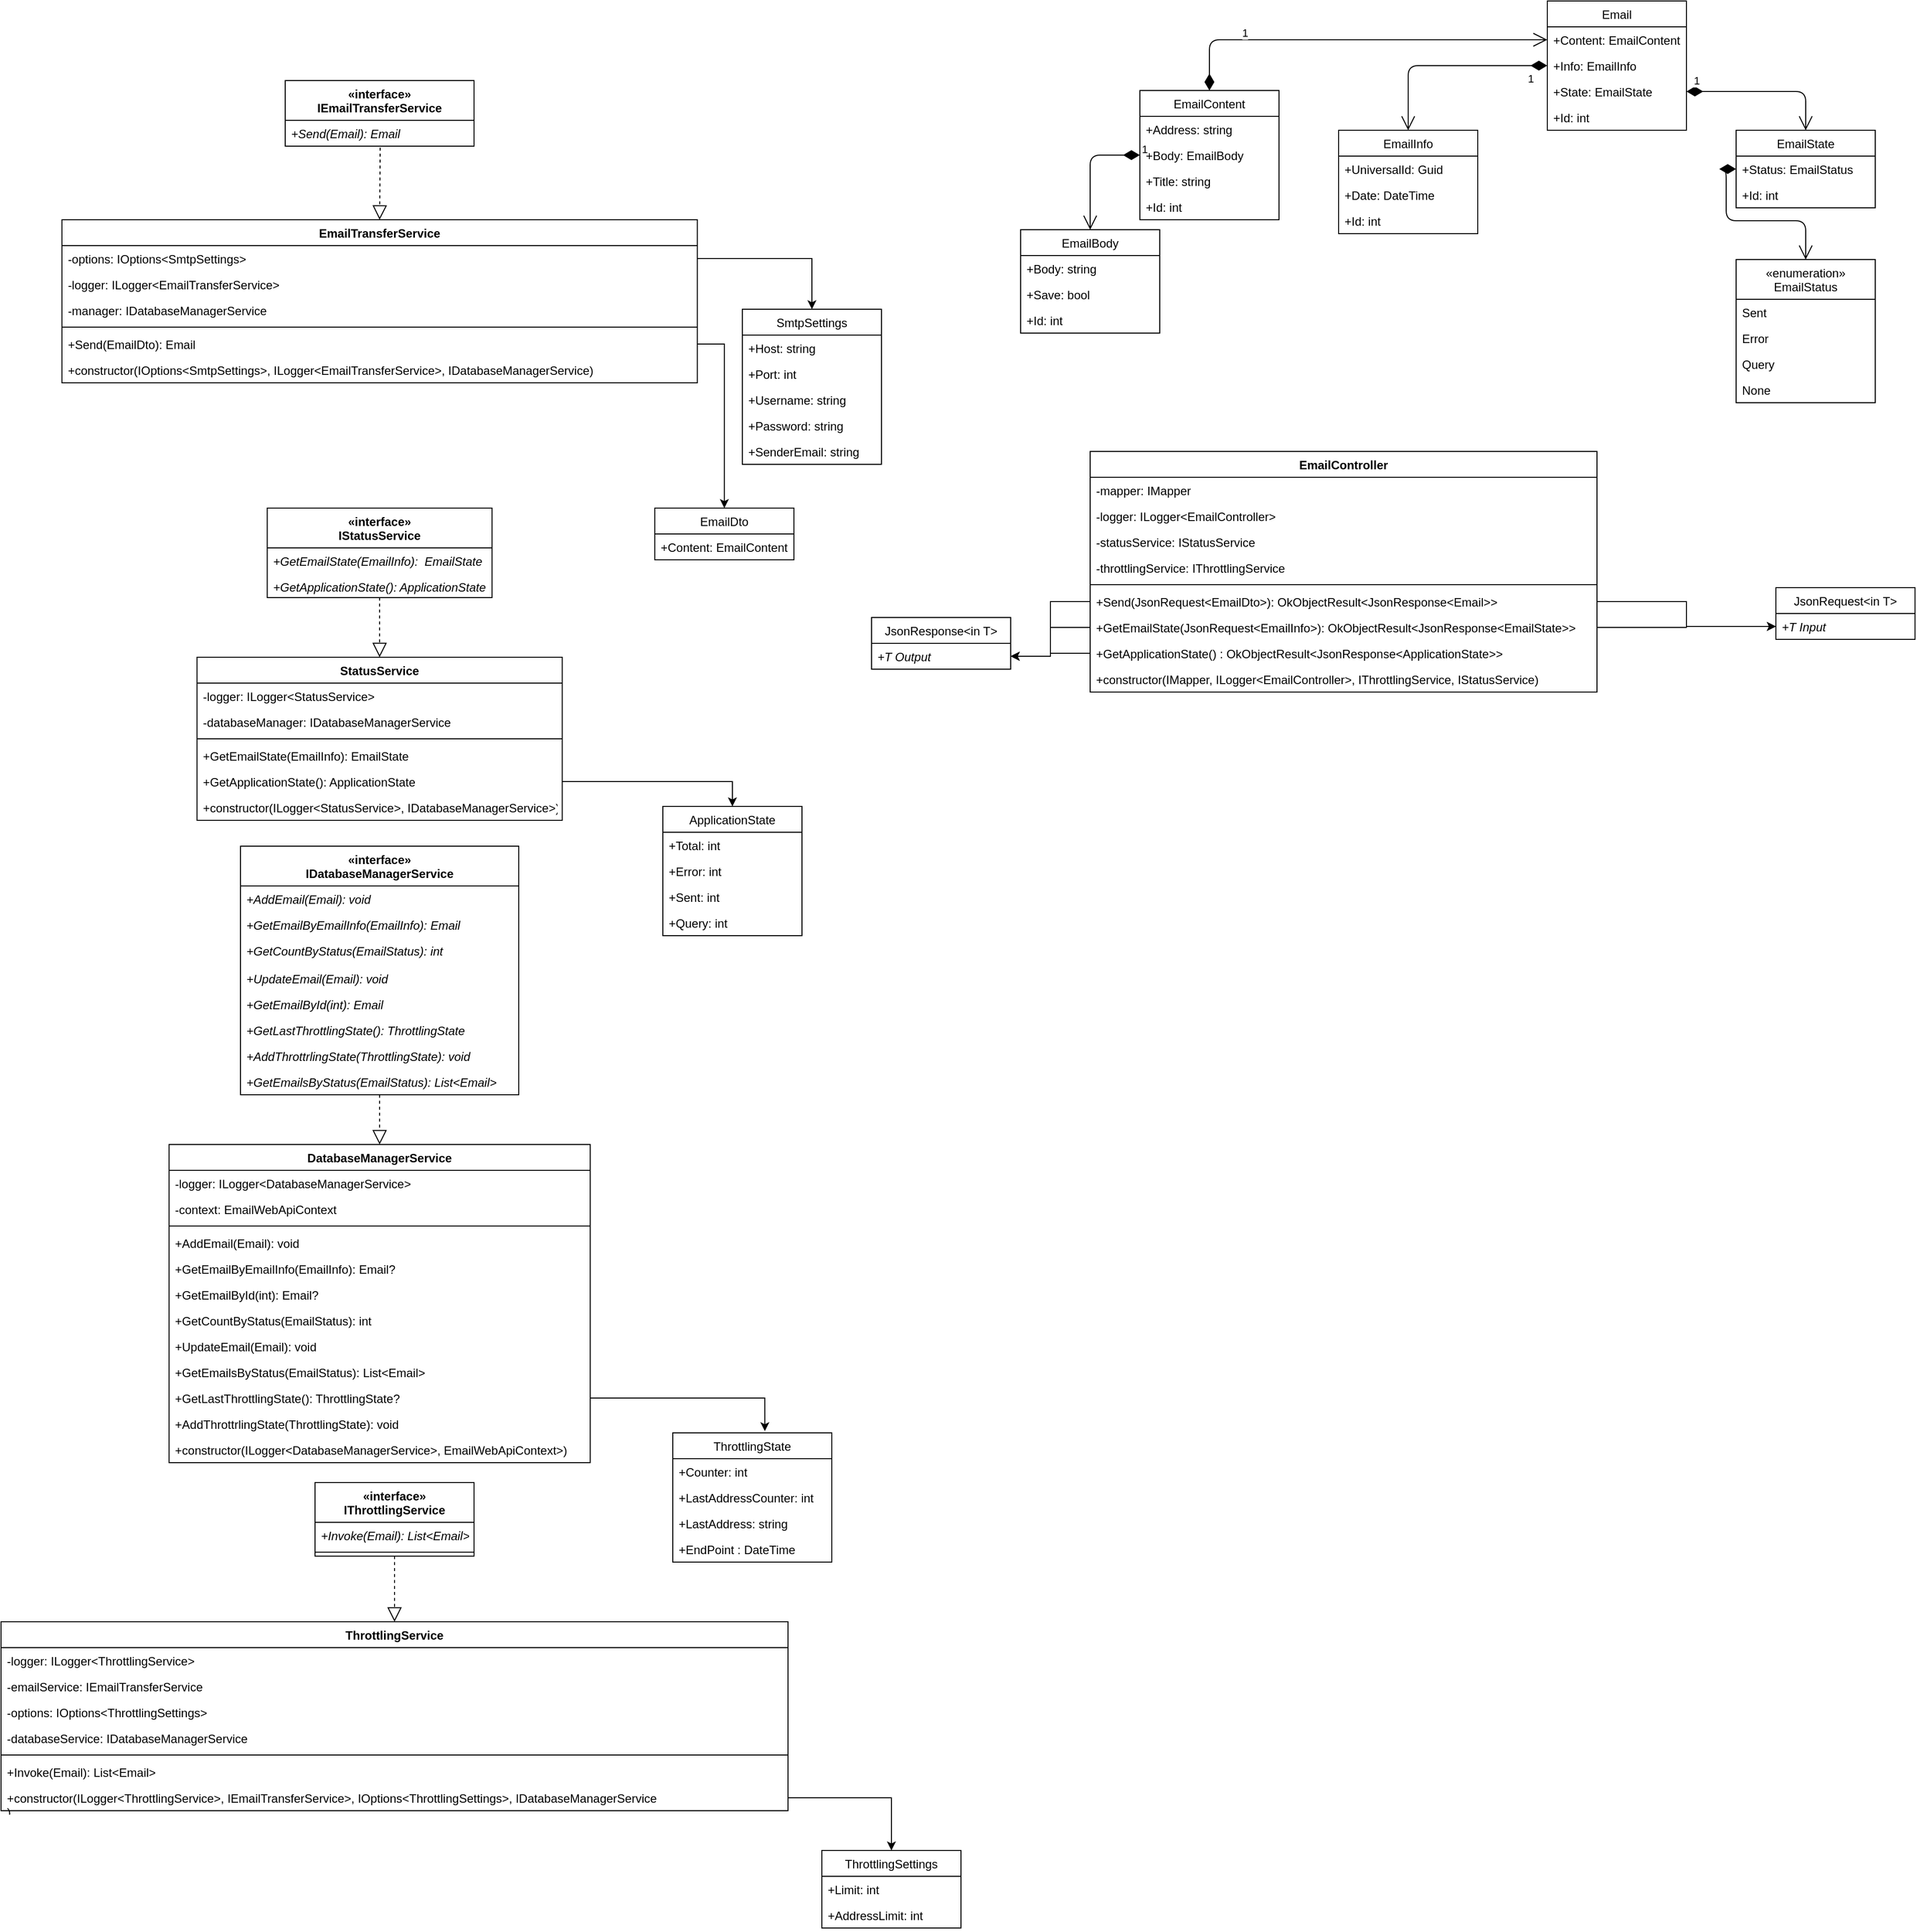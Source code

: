 <mxfile version="13.9.9" type="device"><diagram id="VwDvHCZcaxINYHKG-DEH" name="Page-1"><mxGraphModel dx="2506" dy="494" grid="1" gridSize="10" guides="1" tooltips="1" connect="1" arrows="1" fold="1" page="1" pageScale="1" pageWidth="827" pageHeight="1169" math="0" shadow="0"><root><mxCell id="0"/><mxCell id="1" parent="0"/><mxCell id="MpaRzNVXBDGbOp7rvO7j-22" value="" style="endArrow=open;html=1;endSize=12;startArrow=diamondThin;startSize=14;startFill=1;edgeStyle=orthogonalEdgeStyle;align=left;verticalAlign=bottom;entryX=0.5;entryY=0;entryDx=0;entryDy=0;exitX=0;exitY=0.5;exitDx=0;exitDy=0;" parent="1" source="MpaRzNVXBDGbOp7rvO7j-12" target="MpaRzNVXBDGbOp7rvO7j-13" edge="1"><mxGeometry x="-1" y="3" relative="1" as="geometry"><mxPoint x="370" y="220" as="sourcePoint"/><mxPoint x="500" y="170" as="targetPoint"/></mxGeometry></mxCell><mxCell id="MpaRzNVXBDGbOp7rvO7j-67" value="1" style="edgeLabel;html=1;align=center;verticalAlign=middle;resizable=0;points=[];" parent="MpaRzNVXBDGbOp7rvO7j-22" vertex="1" connectable="0"><mxGeometry x="-0.902" y="-2" relative="1" as="geometry"><mxPoint x="-7" y="15" as="offset"/></mxGeometry></mxCell><mxCell id="MpaRzNVXBDGbOp7rvO7j-45" value="" style="endArrow=open;html=1;endSize=12;startArrow=diamondThin;startSize=14;startFill=1;edgeStyle=orthogonalEdgeStyle;align=left;verticalAlign=bottom;entryX=0.5;entryY=0;entryDx=0;entryDy=0;exitX=0;exitY=0.5;exitDx=0;exitDy=0;" parent="1" source="MpaRzNVXBDGbOp7rvO7j-19" target="MpaRzNVXBDGbOp7rvO7j-38" edge="1"><mxGeometry x="-1" y="3" relative="1" as="geometry"><mxPoint x="790" y="400" as="sourcePoint"/><mxPoint x="950" y="400" as="targetPoint"/></mxGeometry></mxCell><mxCell id="MpaRzNVXBDGbOp7rvO7j-57" value="" style="endArrow=open;html=1;endSize=12;startArrow=diamondThin;startSize=14;startFill=1;edgeStyle=orthogonalEdgeStyle;align=left;verticalAlign=bottom;exitX=1;exitY=0.5;exitDx=0;exitDy=0;entryX=0.5;entryY=0;entryDx=0;entryDy=0;" parent="1" source="MpaRzNVXBDGbOp7rvO7j-17" target="MpaRzNVXBDGbOp7rvO7j-18" edge="1"><mxGeometry x="0.509" y="-122" relative="1" as="geometry"><mxPoint x="780" y="90" as="sourcePoint"/><mxPoint x="940" y="90" as="targetPoint"/><Array as="points"><mxPoint x="820" y="111"/></Array><mxPoint x="2" y="-21" as="offset"/></mxGeometry></mxCell><mxCell id="MpaRzNVXBDGbOp7rvO7j-60" value="1" style="edgeLabel;html=1;align=center;verticalAlign=middle;resizable=0;points=[];" parent="MpaRzNVXBDGbOp7rvO7j-57" vertex="1" connectable="0"><mxGeometry x="-0.874" y="1" relative="1" as="geometry"><mxPoint y="-10" as="offset"/></mxGeometry></mxCell><mxCell id="MpaRzNVXBDGbOp7rvO7j-58" value="1" style="endArrow=open;html=1;endSize=12;startArrow=diamondThin;startSize=14;startFill=1;edgeStyle=orthogonalEdgeStyle;align=left;verticalAlign=bottom;entryX=0;entryY=0.5;entryDx=0;entryDy=0;exitX=0.5;exitY=0;exitDx=0;exitDy=0;" parent="1" source="MpaRzNVXBDGbOp7rvO7j-46" target="MpaRzNVXBDGbOp7rvO7j-54" edge="1"><mxGeometry x="-0.748" y="-31" relative="1" as="geometry"><mxPoint x="290" y="60" as="sourcePoint"/><mxPoint x="550" y="60" as="targetPoint"/><mxPoint as="offset"/></mxGeometry></mxCell><mxCell id="MpaRzNVXBDGbOp7rvO7j-140" value="«interface»&#10;IEmailTransferService" style="swimlane;fontStyle=1;align=center;verticalAlign=top;childLayout=stackLayout;horizontal=1;startSize=40;horizontalStack=0;resizeParent=1;resizeParentMax=0;resizeLast=0;collapsible=1;marginBottom=0;" parent="1" vertex="1"><mxGeometry x="-710" y="100" width="190" height="66" as="geometry"/></mxCell><mxCell id="MpaRzNVXBDGbOp7rvO7j-143" value="+Send(Email): Email" style="text;strokeColor=none;fillColor=none;align=left;verticalAlign=top;spacingLeft=4;spacingRight=4;overflow=hidden;rotatable=0;points=[[0,0.5],[1,0.5]];portConstraint=eastwest;fontStyle=2" parent="MpaRzNVXBDGbOp7rvO7j-140" vertex="1"><mxGeometry y="40" width="190" height="26" as="geometry"/></mxCell><mxCell id="MpaRzNVXBDGbOp7rvO7j-151" value="" style="endArrow=block;dashed=1;endFill=0;endSize=12;html=1;entryX=0.5;entryY=0;entryDx=0;entryDy=0;exitX=0.503;exitY=1.058;exitDx=0;exitDy=0;exitPerimeter=0;" parent="1" source="MpaRzNVXBDGbOp7rvO7j-143" target="MpaRzNVXBDGbOp7rvO7j-147" edge="1"><mxGeometry width="160" relative="1" as="geometry"><mxPoint x="-660" y="210" as="sourcePoint"/><mxPoint x="-500" y="210" as="targetPoint"/></mxGeometry></mxCell><mxCell id="MpaRzNVXBDGbOp7rvO7j-152" style="edgeStyle=orthogonalEdgeStyle;rounded=0;orthogonalLoop=1;jettySize=auto;html=1;entryX=0.5;entryY=0;entryDx=0;entryDy=0;" parent="1" source="MpaRzNVXBDGbOp7rvO7j-148" target="MpaRzNVXBDGbOp7rvO7j-90" edge="1"><mxGeometry relative="1" as="geometry"/></mxCell><mxCell id="MpaRzNVXBDGbOp7rvO7j-155" value="«interface»&#10;IStatusService" style="swimlane;fontStyle=1;align=center;verticalAlign=top;childLayout=stackLayout;horizontal=1;startSize=40;horizontalStack=0;resizeParent=1;resizeParentMax=0;resizeLast=0;collapsible=1;marginBottom=0;" parent="1" vertex="1"><mxGeometry x="-728.12" y="530" width="226.25" height="90" as="geometry"/></mxCell><mxCell id="MpaRzNVXBDGbOp7rvO7j-156" value="+GetEmailState(EmailInfo):  EmailState" style="text;strokeColor=none;fillColor=none;align=left;verticalAlign=top;spacingLeft=4;spacingRight=4;overflow=hidden;rotatable=0;points=[[0,0.5],[1,0.5]];portConstraint=eastwest;fontStyle=2" parent="MpaRzNVXBDGbOp7rvO7j-155" vertex="1"><mxGeometry y="40" width="226.25" height="26" as="geometry"/></mxCell><mxCell id="MpaRzNVXBDGbOp7rvO7j-157" value="+GetApplicationState(): ApplicationState" style="text;strokeColor=none;fillColor=none;align=left;verticalAlign=top;spacingLeft=4;spacingRight=4;overflow=hidden;rotatable=0;points=[[0,0.5],[1,0.5]];portConstraint=eastwest;fontStyle=2" parent="MpaRzNVXBDGbOp7rvO7j-155" vertex="1"><mxGeometry y="66" width="226.25" height="24" as="geometry"/></mxCell><mxCell id="MpaRzNVXBDGbOp7rvO7j-147" value="EmailTransferService" style="swimlane;fontStyle=1;align=center;verticalAlign=top;childLayout=stackLayout;horizontal=1;startSize=26;horizontalStack=0;resizeParent=1;resizeParentMax=0;resizeLast=0;collapsible=1;marginBottom=0;" parent="1" vertex="1"><mxGeometry x="-934.68" y="240" width="639.38" height="164" as="geometry"/></mxCell><mxCell id="MpaRzNVXBDGbOp7rvO7j-148" value="-options: IOptions&lt;SmtpSettings&gt;" style="text;strokeColor=none;fillColor=none;align=left;verticalAlign=top;spacingLeft=4;spacingRight=4;overflow=hidden;rotatable=0;points=[[0,0.5],[1,0.5]];portConstraint=eastwest;" parent="MpaRzNVXBDGbOp7rvO7j-147" vertex="1"><mxGeometry y="26" width="639.38" height="26" as="geometry"/></mxCell><mxCell id="MpaRzNVXBDGbOp7rvO7j-153" value="-logger: ILogger&lt;EmailTransferService&gt;" style="text;strokeColor=none;fillColor=none;align=left;verticalAlign=top;spacingLeft=4;spacingRight=4;overflow=hidden;rotatable=0;points=[[0,0.5],[1,0.5]];portConstraint=eastwest;" parent="MpaRzNVXBDGbOp7rvO7j-147" vertex="1"><mxGeometry y="52" width="639.38" height="26" as="geometry"/></mxCell><mxCell id="StB2JXFNjb-WtoaiknSB-12" value="-manager: IDatabaseManagerService" style="text;strokeColor=none;fillColor=none;align=left;verticalAlign=top;spacingLeft=4;spacingRight=4;overflow=hidden;rotatable=0;points=[[0,0.5],[1,0.5]];portConstraint=eastwest;" parent="MpaRzNVXBDGbOp7rvO7j-147" vertex="1"><mxGeometry y="78" width="639.38" height="26" as="geometry"/></mxCell><mxCell id="MpaRzNVXBDGbOp7rvO7j-149" value="" style="line;strokeWidth=1;fillColor=none;align=left;verticalAlign=middle;spacingTop=-1;spacingLeft=3;spacingRight=3;rotatable=0;labelPosition=right;points=[];portConstraint=eastwest;" parent="MpaRzNVXBDGbOp7rvO7j-147" vertex="1"><mxGeometry y="104" width="639.38" height="8" as="geometry"/></mxCell><mxCell id="MpaRzNVXBDGbOp7rvO7j-150" value="+Send(EmailDto): Email" style="text;strokeColor=none;fillColor=none;align=left;verticalAlign=top;spacingLeft=4;spacingRight=4;overflow=hidden;rotatable=0;points=[[0,0.5],[1,0.5]];portConstraint=eastwest;" parent="MpaRzNVXBDGbOp7rvO7j-147" vertex="1"><mxGeometry y="112" width="639.38" height="26" as="geometry"/></mxCell><mxCell id="MpaRzNVXBDGbOp7rvO7j-193" value="+constructor(IOptions&lt;SmtpSettings&gt;, ILogger&lt;EmailTransferService&gt;, IDatabaseManagerService)" style="text;strokeColor=none;fillColor=none;align=left;verticalAlign=top;spacingLeft=4;spacingRight=4;overflow=hidden;rotatable=0;points=[[0,0.5],[1,0.5]];portConstraint=eastwest;" parent="MpaRzNVXBDGbOp7rvO7j-147" vertex="1"><mxGeometry y="138" width="639.38" height="26" as="geometry"/></mxCell><mxCell id="MpaRzNVXBDGbOp7rvO7j-187" value="" style="endArrow=block;dashed=1;endFill=0;endSize=12;html=1;exitX=0.5;exitY=1;exitDx=0;exitDy=0;entryX=0.5;entryY=0;entryDx=0;entryDy=0;" parent="1" source="MpaRzNVXBDGbOp7rvO7j-155" target="MpaRzNVXBDGbOp7rvO7j-182" edge="1"><mxGeometry width="160" relative="1" as="geometry"><mxPoint x="-610" y="650" as="sourcePoint"/><mxPoint x="-520" y="730" as="targetPoint"/></mxGeometry></mxCell><mxCell id="MpaRzNVXBDGbOp7rvO7j-90" value="SmtpSettings" style="swimlane;fontStyle=0;childLayout=stackLayout;horizontal=1;startSize=26;fillColor=none;horizontalStack=0;resizeParent=1;resizeParentMax=0;resizeLast=0;collapsible=1;marginBottom=0;" parent="1" vertex="1"><mxGeometry x="-250" y="330" width="140" height="156" as="geometry"/></mxCell><mxCell id="MpaRzNVXBDGbOp7rvO7j-91" value="+Host: string" style="text;strokeColor=none;fillColor=none;align=left;verticalAlign=top;spacingLeft=4;spacingRight=4;overflow=hidden;rotatable=0;points=[[0,0.5],[1,0.5]];portConstraint=eastwest;" parent="MpaRzNVXBDGbOp7rvO7j-90" vertex="1"><mxGeometry y="26" width="140" height="26" as="geometry"/></mxCell><mxCell id="MpaRzNVXBDGbOp7rvO7j-92" value="+Port: int" style="text;strokeColor=none;fillColor=none;align=left;verticalAlign=top;spacingLeft=4;spacingRight=4;overflow=hidden;rotatable=0;points=[[0,0.5],[1,0.5]];portConstraint=eastwest;" parent="MpaRzNVXBDGbOp7rvO7j-90" vertex="1"><mxGeometry y="52" width="140" height="26" as="geometry"/></mxCell><mxCell id="MpaRzNVXBDGbOp7rvO7j-93" value="+Username: string" style="text;strokeColor=none;fillColor=none;align=left;verticalAlign=top;spacingLeft=4;spacingRight=4;overflow=hidden;rotatable=0;points=[[0,0.5],[1,0.5]];portConstraint=eastwest;" parent="MpaRzNVXBDGbOp7rvO7j-90" vertex="1"><mxGeometry y="78" width="140" height="26" as="geometry"/></mxCell><mxCell id="MpaRzNVXBDGbOp7rvO7j-94" value="+Password: string" style="text;strokeColor=none;fillColor=none;align=left;verticalAlign=top;spacingLeft=4;spacingRight=4;overflow=hidden;rotatable=0;points=[[0,0.5],[1,0.5]];portConstraint=eastwest;" parent="MpaRzNVXBDGbOp7rvO7j-90" vertex="1"><mxGeometry y="104" width="140" height="26" as="geometry"/></mxCell><mxCell id="MpaRzNVXBDGbOp7rvO7j-100" value="+SenderEmail: string" style="text;strokeColor=none;fillColor=none;align=left;verticalAlign=top;spacingLeft=4;spacingRight=4;overflow=hidden;rotatable=0;points=[[0,0.5],[1,0.5]];portConstraint=eastwest;" parent="MpaRzNVXBDGbOp7rvO7j-90" vertex="1"><mxGeometry y="130" width="140" height="26" as="geometry"/></mxCell><mxCell id="MpaRzNVXBDGbOp7rvO7j-190" style="edgeStyle=orthogonalEdgeStyle;rounded=0;orthogonalLoop=1;jettySize=auto;html=1;entryX=0.5;entryY=0;entryDx=0;entryDy=0;" parent="1" source="MpaRzNVXBDGbOp7rvO7j-150" target="MpaRzNVXBDGbOp7rvO7j-75" edge="1"><mxGeometry relative="1" as="geometry"/></mxCell><mxCell id="MpaRzNVXBDGbOp7rvO7j-191" style="edgeStyle=orthogonalEdgeStyle;rounded=0;orthogonalLoop=1;jettySize=auto;html=1;" parent="1" source="MpaRzNVXBDGbOp7rvO7j-189" target="MpaRzNVXBDGbOp7rvO7j-171" edge="1"><mxGeometry relative="1" as="geometry"/></mxCell><mxCell id="MpaRzNVXBDGbOp7rvO7j-75" value="EmailDto" style="swimlane;fontStyle=0;childLayout=stackLayout;horizontal=1;startSize=26;fillColor=none;horizontalStack=0;resizeParent=1;resizeParentMax=0;resizeLast=0;collapsible=1;marginBottom=0;" parent="1" vertex="1"><mxGeometry x="-338.12" y="530" width="140" height="52" as="geometry"/></mxCell><mxCell id="MpaRzNVXBDGbOp7rvO7j-76" value="+Content: EmailContent" style="text;strokeColor=none;fillColor=none;align=left;verticalAlign=top;spacingLeft=4;spacingRight=4;overflow=hidden;rotatable=0;points=[[0,0.5],[1,0.5]];portConstraint=eastwest;" parent="MpaRzNVXBDGbOp7rvO7j-75" vertex="1"><mxGeometry y="26" width="140" height="26" as="geometry"/></mxCell><mxCell id="MpaRzNVXBDGbOp7rvO7j-182" value="StatusService" style="swimlane;fontStyle=1;align=center;verticalAlign=top;childLayout=stackLayout;horizontal=1;startSize=26;horizontalStack=0;resizeParent=1;resizeParentMax=0;resizeLast=0;collapsible=1;marginBottom=0;" parent="1" vertex="1"><mxGeometry x="-798.75" y="680" width="367.5" height="164" as="geometry"/></mxCell><mxCell id="MpaRzNVXBDGbOp7rvO7j-184" value="-logger: ILogger&lt;StatusService&gt;" style="text;strokeColor=none;fillColor=none;align=left;verticalAlign=top;spacingLeft=4;spacingRight=4;overflow=hidden;rotatable=0;points=[[0,0.5],[1,0.5]];portConstraint=eastwest;" parent="MpaRzNVXBDGbOp7rvO7j-182" vertex="1"><mxGeometry y="26" width="367.5" height="26" as="geometry"/></mxCell><mxCell id="MpaRzNVXBDGbOp7rvO7j-188" value="-databaseManager: IDatabaseManagerService" style="text;strokeColor=none;fillColor=none;align=left;verticalAlign=top;spacingLeft=4;spacingRight=4;overflow=hidden;rotatable=0;points=[[0,0.5],[1,0.5]];portConstraint=eastwest;" parent="MpaRzNVXBDGbOp7rvO7j-182" vertex="1"><mxGeometry y="52" width="367.5" height="26" as="geometry"/></mxCell><mxCell id="MpaRzNVXBDGbOp7rvO7j-185" value="" style="line;strokeWidth=1;fillColor=none;align=left;verticalAlign=middle;spacingTop=-1;spacingLeft=3;spacingRight=3;rotatable=0;labelPosition=right;points=[];portConstraint=eastwest;" parent="MpaRzNVXBDGbOp7rvO7j-182" vertex="1"><mxGeometry y="78" width="367.5" height="8" as="geometry"/></mxCell><mxCell id="MpaRzNVXBDGbOp7rvO7j-186" value="+GetEmailState(EmailInfo): EmailState" style="text;strokeColor=none;fillColor=none;align=left;verticalAlign=top;spacingLeft=4;spacingRight=4;overflow=hidden;rotatable=0;points=[[0,0.5],[1,0.5]];portConstraint=eastwest;" parent="MpaRzNVXBDGbOp7rvO7j-182" vertex="1"><mxGeometry y="86" width="367.5" height="26" as="geometry"/></mxCell><mxCell id="MpaRzNVXBDGbOp7rvO7j-189" value="+GetApplicationState(): ApplicationState" style="text;strokeColor=none;fillColor=none;align=left;verticalAlign=top;spacingLeft=4;spacingRight=4;overflow=hidden;rotatable=0;points=[[0,0.5],[1,0.5]];portConstraint=eastwest;" parent="MpaRzNVXBDGbOp7rvO7j-182" vertex="1"><mxGeometry y="112" width="367.5" height="26" as="geometry"/></mxCell><mxCell id="MpaRzNVXBDGbOp7rvO7j-194" value="+constructor(ILogger&lt;StatusService&gt;, IDatabaseManagerService&gt;)" style="text;strokeColor=none;fillColor=none;align=left;verticalAlign=top;spacingLeft=4;spacingRight=4;overflow=hidden;rotatable=0;points=[[0,0.5],[1,0.5]];portConstraint=eastwest;" parent="MpaRzNVXBDGbOp7rvO7j-182" vertex="1"><mxGeometry y="138" width="367.5" height="26" as="geometry"/></mxCell><mxCell id="MpaRzNVXBDGbOp7rvO7j-206" value="1" style="endArrow=open;html=1;endSize=12;startArrow=diamondThin;startSize=14;startFill=1;edgeStyle=orthogonalEdgeStyle;align=left;verticalAlign=bottom;exitX=0;exitY=0.5;exitDx=0;exitDy=0;entryX=0.5;entryY=0;entryDx=0;entryDy=0;" parent="1" source="MpaRzNVXBDGbOp7rvO7j-52" target="MpaRzNVXBDGbOp7rvO7j-202" edge="1"><mxGeometry x="-1" y="3" relative="1" as="geometry"><mxPoint x="-20" y="230" as="sourcePoint"/><mxPoint x="140" y="230" as="targetPoint"/></mxGeometry></mxCell><mxCell id="MpaRzNVXBDGbOp7rvO7j-5" value="Email" style="swimlane;fontStyle=0;childLayout=stackLayout;horizontal=1;startSize=26;fillColor=none;horizontalStack=0;resizeParent=1;resizeParentMax=0;resizeLast=0;collapsible=1;marginBottom=0;" parent="1" vertex="1"><mxGeometry x="560" y="20" width="140" height="130" as="geometry"/></mxCell><mxCell id="MpaRzNVXBDGbOp7rvO7j-54" value="+Content: EmailContent" style="text;strokeColor=none;fillColor=none;align=left;verticalAlign=top;spacingLeft=4;spacingRight=4;overflow=hidden;rotatable=0;points=[[0,0.5],[1,0.5]];portConstraint=eastwest;" parent="MpaRzNVXBDGbOp7rvO7j-5" vertex="1"><mxGeometry y="26" width="140" height="26" as="geometry"/></mxCell><mxCell id="MpaRzNVXBDGbOp7rvO7j-12" value="+Info: EmailInfo" style="text;strokeColor=none;fillColor=none;align=left;verticalAlign=top;spacingLeft=4;spacingRight=4;overflow=hidden;rotatable=0;points=[[0,0.5],[1,0.5]];portConstraint=eastwest;" parent="MpaRzNVXBDGbOp7rvO7j-5" vertex="1"><mxGeometry y="52" width="140" height="26" as="geometry"/></mxCell><mxCell id="MpaRzNVXBDGbOp7rvO7j-17" value="+State: EmailState" style="text;strokeColor=none;fillColor=none;align=left;verticalAlign=top;spacingLeft=4;spacingRight=4;overflow=hidden;rotatable=0;points=[[0,0.5],[1,0.5]];portConstraint=eastwest;" parent="MpaRzNVXBDGbOp7rvO7j-5" vertex="1"><mxGeometry y="78" width="140" height="26" as="geometry"/></mxCell><mxCell id="MpaRzNVXBDGbOp7rvO7j-11" value="+Id: int" style="text;strokeColor=none;fillColor=none;align=left;verticalAlign=top;spacingLeft=4;spacingRight=4;overflow=hidden;rotatable=0;points=[[0,0.5],[1,0.5]];portConstraint=eastwest;" parent="MpaRzNVXBDGbOp7rvO7j-5" vertex="1"><mxGeometry y="104" width="140" height="26" as="geometry"/></mxCell><mxCell id="MpaRzNVXBDGbOp7rvO7j-13" value="EmailInfo" style="swimlane;fontStyle=0;childLayout=stackLayout;horizontal=1;startSize=26;fillColor=none;horizontalStack=0;resizeParent=1;resizeParentMax=0;resizeLast=0;collapsible=1;marginBottom=0;" parent="1" vertex="1"><mxGeometry x="350" y="150" width="140" height="104" as="geometry"/></mxCell><mxCell id="MpaRzNVXBDGbOp7rvO7j-14" value="+UniversalId: Guid" style="text;strokeColor=none;fillColor=none;align=left;verticalAlign=top;spacingLeft=4;spacingRight=4;overflow=hidden;rotatable=0;points=[[0,0.5],[1,0.5]];portConstraint=eastwest;" parent="MpaRzNVXBDGbOp7rvO7j-13" vertex="1"><mxGeometry y="26" width="140" height="26" as="geometry"/></mxCell><mxCell id="MpaRzNVXBDGbOp7rvO7j-200" value="+Date: DateTime" style="text;strokeColor=none;fillColor=none;align=left;verticalAlign=top;spacingLeft=4;spacingRight=4;overflow=hidden;rotatable=0;points=[[0,0.5],[1,0.5]];portConstraint=eastwest;" parent="MpaRzNVXBDGbOp7rvO7j-13" vertex="1"><mxGeometry y="52" width="140" height="26" as="geometry"/></mxCell><mxCell id="_Mqc40xMcQ88tamUD_vy-3" value="+Id: int" style="text;strokeColor=none;fillColor=none;align=left;verticalAlign=top;spacingLeft=4;spacingRight=4;overflow=hidden;rotatable=0;points=[[0,0.5],[1,0.5]];portConstraint=eastwest;" vertex="1" parent="MpaRzNVXBDGbOp7rvO7j-13"><mxGeometry y="78" width="140" height="26" as="geometry"/></mxCell><mxCell id="MpaRzNVXBDGbOp7rvO7j-18" value="EmailState" style="swimlane;fontStyle=0;childLayout=stackLayout;horizontal=1;startSize=26;fillColor=none;horizontalStack=0;resizeParent=1;resizeParentMax=0;resizeLast=0;collapsible=1;marginBottom=0;" parent="1" vertex="1"><mxGeometry x="750" y="150" width="140" height="78" as="geometry"/></mxCell><mxCell id="MpaRzNVXBDGbOp7rvO7j-19" value="+Status: EmailStatus" style="text;strokeColor=none;fillColor=none;align=left;verticalAlign=top;spacingLeft=4;spacingRight=4;overflow=hidden;rotatable=0;points=[[0,0.5],[1,0.5]];portConstraint=eastwest;" parent="MpaRzNVXBDGbOp7rvO7j-18" vertex="1"><mxGeometry y="26" width="140" height="26" as="geometry"/></mxCell><mxCell id="_Mqc40xMcQ88tamUD_vy-4" value="+Id: int" style="text;strokeColor=none;fillColor=none;align=left;verticalAlign=top;spacingLeft=4;spacingRight=4;overflow=hidden;rotatable=0;points=[[0,0.5],[1,0.5]];portConstraint=eastwest;" vertex="1" parent="MpaRzNVXBDGbOp7rvO7j-18"><mxGeometry y="52" width="140" height="26" as="geometry"/></mxCell><mxCell id="MpaRzNVXBDGbOp7rvO7j-38" value="«enumeration»&#10;EmailStatus" style="swimlane;fontStyle=0;childLayout=stackLayout;horizontal=1;startSize=40;fillColor=none;horizontalStack=0;resizeParent=1;resizeParentMax=0;resizeLast=0;collapsible=1;marginBottom=0;" parent="1" vertex="1"><mxGeometry x="750" y="280" width="140" height="144" as="geometry"/></mxCell><mxCell id="MpaRzNVXBDGbOp7rvO7j-39" value="Sent" style="text;strokeColor=none;fillColor=none;align=left;verticalAlign=top;spacingLeft=4;spacingRight=4;overflow=hidden;rotatable=0;points=[[0,0.5],[1,0.5]];portConstraint=eastwest;" parent="MpaRzNVXBDGbOp7rvO7j-38" vertex="1"><mxGeometry y="40" width="140" height="26" as="geometry"/></mxCell><mxCell id="MpaRzNVXBDGbOp7rvO7j-40" value="Error" style="text;strokeColor=none;fillColor=none;align=left;verticalAlign=top;spacingLeft=4;spacingRight=4;overflow=hidden;rotatable=0;points=[[0,0.5],[1,0.5]];portConstraint=eastwest;" parent="MpaRzNVXBDGbOp7rvO7j-38" vertex="1"><mxGeometry y="66" width="140" height="26" as="geometry"/></mxCell><mxCell id="MpaRzNVXBDGbOp7rvO7j-41" value="Query" style="text;strokeColor=none;fillColor=none;align=left;verticalAlign=top;spacingLeft=4;spacingRight=4;overflow=hidden;rotatable=0;points=[[0,0.5],[1,0.5]];portConstraint=eastwest;" parent="MpaRzNVXBDGbOp7rvO7j-38" vertex="1"><mxGeometry y="92" width="140" height="26" as="geometry"/></mxCell><mxCell id="MpaRzNVXBDGbOp7rvO7j-234" value="None" style="text;strokeColor=none;fillColor=none;align=left;verticalAlign=top;spacingLeft=4;spacingRight=4;overflow=hidden;rotatable=0;points=[[0,0.5],[1,0.5]];portConstraint=eastwest;" parent="MpaRzNVXBDGbOp7rvO7j-38" vertex="1"><mxGeometry y="118" width="140" height="26" as="geometry"/></mxCell><mxCell id="MpaRzNVXBDGbOp7rvO7j-46" value="EmailContent" style="swimlane;fontStyle=0;childLayout=stackLayout;horizontal=1;startSize=26;fillColor=none;horizontalStack=0;resizeParent=1;resizeParentMax=0;resizeLast=0;collapsible=1;marginBottom=0;" parent="1" vertex="1"><mxGeometry x="150" y="110" width="140" height="130" as="geometry"/></mxCell><mxCell id="MpaRzNVXBDGbOp7rvO7j-51" value="+Address: string" style="text;strokeColor=none;fillColor=none;align=left;verticalAlign=top;spacingLeft=4;spacingRight=4;overflow=hidden;rotatable=0;points=[[0,0.5],[1,0.5]];portConstraint=eastwest;" parent="MpaRzNVXBDGbOp7rvO7j-46" vertex="1"><mxGeometry y="26" width="140" height="26" as="geometry"/></mxCell><mxCell id="MpaRzNVXBDGbOp7rvO7j-52" value="+Body: EmailBody" style="text;strokeColor=none;fillColor=none;align=left;verticalAlign=top;spacingLeft=4;spacingRight=4;overflow=hidden;rotatable=0;points=[[0,0.5],[1,0.5]];portConstraint=eastwest;" parent="MpaRzNVXBDGbOp7rvO7j-46" vertex="1"><mxGeometry y="52" width="140" height="26" as="geometry"/></mxCell><mxCell id="MpaRzNVXBDGbOp7rvO7j-53" value="+Title: string" style="text;strokeColor=none;fillColor=none;align=left;verticalAlign=top;spacingLeft=4;spacingRight=4;overflow=hidden;rotatable=0;points=[[0,0.5],[1,0.5]];portConstraint=eastwest;" parent="MpaRzNVXBDGbOp7rvO7j-46" vertex="1"><mxGeometry y="78" width="140" height="26" as="geometry"/></mxCell><mxCell id="_Mqc40xMcQ88tamUD_vy-2" value="+Id: int" style="text;strokeColor=none;fillColor=none;align=left;verticalAlign=top;spacingLeft=4;spacingRight=4;overflow=hidden;rotatable=0;points=[[0,0.5],[1,0.5]];portConstraint=eastwest;" vertex="1" parent="MpaRzNVXBDGbOp7rvO7j-46"><mxGeometry y="104" width="140" height="26" as="geometry"/></mxCell><mxCell id="MpaRzNVXBDGbOp7rvO7j-202" value="EmailBody" style="swimlane;fontStyle=0;childLayout=stackLayout;horizontal=1;startSize=26;fillColor=none;horizontalStack=0;resizeParent=1;resizeParentMax=0;resizeLast=0;collapsible=1;marginBottom=0;" parent="1" vertex="1"><mxGeometry x="30" y="250" width="140" height="104" as="geometry"/></mxCell><mxCell id="MpaRzNVXBDGbOp7rvO7j-203" value="+Body: string" style="text;strokeColor=none;fillColor=none;align=left;verticalAlign=top;spacingLeft=4;spacingRight=4;overflow=hidden;rotatable=0;points=[[0,0.5],[1,0.5]];portConstraint=eastwest;" parent="MpaRzNVXBDGbOp7rvO7j-202" vertex="1"><mxGeometry y="26" width="140" height="26" as="geometry"/></mxCell><mxCell id="_g9-BgquZJx0bZQikfBn-1" value="+Save: bool" style="text;strokeColor=none;fillColor=none;align=left;verticalAlign=top;spacingLeft=4;spacingRight=4;overflow=hidden;rotatable=0;points=[[0,0.5],[1,0.5]];portConstraint=eastwest;" parent="MpaRzNVXBDGbOp7rvO7j-202" vertex="1"><mxGeometry y="52" width="140" height="26" as="geometry"/></mxCell><mxCell id="_Mqc40xMcQ88tamUD_vy-1" value="+Id: int" style="text;strokeColor=none;fillColor=none;align=left;verticalAlign=top;spacingLeft=4;spacingRight=4;overflow=hidden;rotatable=0;points=[[0,0.5],[1,0.5]];portConstraint=eastwest;" vertex="1" parent="MpaRzNVXBDGbOp7rvO7j-202"><mxGeometry y="78" width="140" height="26" as="geometry"/></mxCell><mxCell id="MpaRzNVXBDGbOp7rvO7j-214" value="" style="endArrow=block;dashed=1;endFill=0;endSize=12;html=1;exitX=0.5;exitY=1;exitDx=0;exitDy=0;entryX=0.5;entryY=0;entryDx=0;entryDy=0;" parent="1" source="MpaRzNVXBDGbOp7rvO7j-195" target="MpaRzNVXBDGbOp7rvO7j-207" edge="1"><mxGeometry width="160" relative="1" as="geometry"><mxPoint x="-614.99" y="1090" as="sourcePoint"/><mxPoint x="-394.99" y="1120" as="targetPoint"/></mxGeometry></mxCell><mxCell id="MpaRzNVXBDGbOp7rvO7j-171" value="ApplicationState" style="swimlane;fontStyle=0;childLayout=stackLayout;horizontal=1;startSize=26;fillColor=none;horizontalStack=0;resizeParent=1;resizeParentMax=0;resizeLast=0;collapsible=1;marginBottom=0;" parent="1" vertex="1"><mxGeometry x="-330" y="830" width="140" height="130" as="geometry"/></mxCell><mxCell id="MpaRzNVXBDGbOp7rvO7j-172" value="+Total: int" style="text;strokeColor=none;fillColor=none;align=left;verticalAlign=top;spacingLeft=4;spacingRight=4;overflow=hidden;rotatable=0;points=[[0,0.5],[1,0.5]];portConstraint=eastwest;" parent="MpaRzNVXBDGbOp7rvO7j-171" vertex="1"><mxGeometry y="26" width="140" height="26" as="geometry"/></mxCell><mxCell id="MpaRzNVXBDGbOp7rvO7j-173" value="+Error: int" style="text;strokeColor=none;fillColor=none;align=left;verticalAlign=top;spacingLeft=4;spacingRight=4;overflow=hidden;rotatable=0;points=[[0,0.5],[1,0.5]];portConstraint=eastwest;" parent="MpaRzNVXBDGbOp7rvO7j-171" vertex="1"><mxGeometry y="52" width="140" height="26" as="geometry"/></mxCell><mxCell id="MpaRzNVXBDGbOp7rvO7j-174" value="+Sent: int" style="text;strokeColor=none;fillColor=none;align=left;verticalAlign=top;spacingLeft=4;spacingRight=4;overflow=hidden;rotatable=0;points=[[0,0.5],[1,0.5]];portConstraint=eastwest;" parent="MpaRzNVXBDGbOp7rvO7j-171" vertex="1"><mxGeometry y="78" width="140" height="26" as="geometry"/></mxCell><mxCell id="MpaRzNVXBDGbOp7rvO7j-181" value="+Query: int" style="text;strokeColor=none;fillColor=none;align=left;verticalAlign=top;spacingLeft=4;spacingRight=4;overflow=hidden;rotatable=0;points=[[0,0.5],[1,0.5]];portConstraint=eastwest;" parent="MpaRzNVXBDGbOp7rvO7j-171" vertex="1"><mxGeometry y="104" width="140" height="26" as="geometry"/></mxCell><mxCell id="MpaRzNVXBDGbOp7rvO7j-195" value="«interface»&#10;IDatabaseManagerService" style="swimlane;fontStyle=1;align=center;verticalAlign=top;childLayout=stackLayout;horizontal=1;startSize=40;horizontalStack=0;resizeParent=1;resizeParentMax=0;resizeLast=0;collapsible=1;marginBottom=0;" parent="1" vertex="1"><mxGeometry x="-755" y="870" width="280" height="250" as="geometry"/></mxCell><mxCell id="MpaRzNVXBDGbOp7rvO7j-196" value="+AddEmail(Email): void&#10;" style="text;strokeColor=none;fillColor=none;align=left;verticalAlign=top;spacingLeft=4;spacingRight=4;overflow=hidden;rotatable=0;points=[[0,0.5],[1,0.5]];portConstraint=eastwest;fontStyle=2" parent="MpaRzNVXBDGbOp7rvO7j-195" vertex="1"><mxGeometry y="40" width="280" height="26" as="geometry"/></mxCell><mxCell id="MpaRzNVXBDGbOp7rvO7j-199" value="+GetEmailByEmailInfo(EmailInfo): Email" style="text;strokeColor=none;fillColor=none;align=left;verticalAlign=top;spacingLeft=4;spacingRight=4;overflow=hidden;rotatable=0;points=[[0,0.5],[1,0.5]];portConstraint=eastwest;fontStyle=2" parent="MpaRzNVXBDGbOp7rvO7j-195" vertex="1"><mxGeometry y="66" width="280" height="26" as="geometry"/></mxCell><mxCell id="MpaRzNVXBDGbOp7rvO7j-197" value="+GetCountByStatus(EmailStatus): int" style="text;strokeColor=none;fillColor=none;align=left;verticalAlign=top;spacingLeft=4;spacingRight=4;overflow=hidden;rotatable=0;points=[[0,0.5],[1,0.5]];portConstraint=eastwest;fontStyle=2" parent="MpaRzNVXBDGbOp7rvO7j-195" vertex="1"><mxGeometry y="92" width="280" height="28" as="geometry"/></mxCell><mxCell id="O3hS9mM9BPTa0ZVGBZz_-5" value="+UpdateEmail(Email): void" style="text;strokeColor=none;fillColor=none;align=left;verticalAlign=top;spacingLeft=4;spacingRight=4;overflow=hidden;rotatable=0;points=[[0,0.5],[1,0.5]];portConstraint=eastwest;fontStyle=2" parent="MpaRzNVXBDGbOp7rvO7j-195" vertex="1"><mxGeometry y="120" width="280" height="26" as="geometry"/></mxCell><mxCell id="O3hS9mM9BPTa0ZVGBZz_-4" value="+GetEmailById(int): Email" style="text;strokeColor=none;fillColor=none;align=left;verticalAlign=top;spacingLeft=4;spacingRight=4;overflow=hidden;rotatable=0;points=[[0,0.5],[1,0.5]];portConstraint=eastwest;fontStyle=2" parent="MpaRzNVXBDGbOp7rvO7j-195" vertex="1"><mxGeometry y="146" width="280" height="26" as="geometry"/></mxCell><mxCell id="O3hS9mM9BPTa0ZVGBZz_-6" value="+GetLastThrottlingState(): ThrottlingState" style="text;strokeColor=none;fillColor=none;align=left;verticalAlign=top;spacingLeft=4;spacingRight=4;overflow=hidden;rotatable=0;points=[[0,0.5],[1,0.5]];portConstraint=eastwest;fontStyle=2" parent="MpaRzNVXBDGbOp7rvO7j-195" vertex="1"><mxGeometry y="172" width="280" height="26" as="geometry"/></mxCell><mxCell id="StB2JXFNjb-WtoaiknSB-3" value="+AddThrottrlingState(ThrottlingState): void" style="text;strokeColor=none;fillColor=none;align=left;verticalAlign=top;spacingLeft=4;spacingRight=4;overflow=hidden;rotatable=0;points=[[0,0.5],[1,0.5]];portConstraint=eastwest;fontStyle=2" parent="MpaRzNVXBDGbOp7rvO7j-195" vertex="1"><mxGeometry y="198" width="280" height="26" as="geometry"/></mxCell><mxCell id="StB2JXFNjb-WtoaiknSB-4" value="+GetEmailsByStatus(EmailStatus): List&lt;Email&gt;" style="text;strokeColor=none;fillColor=none;align=left;verticalAlign=top;spacingLeft=4;spacingRight=4;overflow=hidden;rotatable=0;points=[[0,0.5],[1,0.5]];portConstraint=eastwest;fontStyle=2" parent="MpaRzNVXBDGbOp7rvO7j-195" vertex="1"><mxGeometry y="224" width="280" height="26" as="geometry"/></mxCell><mxCell id="MpaRzNVXBDGbOp7rvO7j-216" value="EmailController" style="swimlane;fontStyle=1;align=center;verticalAlign=top;childLayout=stackLayout;horizontal=1;startSize=26;horizontalStack=0;resizeParent=1;resizeParentMax=0;resizeLast=0;collapsible=1;marginBottom=0;" parent="1" vertex="1"><mxGeometry x="100" y="473" width="510" height="242" as="geometry"/></mxCell><mxCell id="MpaRzNVXBDGbOp7rvO7j-217" value="-mapper: IMapper" style="text;strokeColor=none;fillColor=none;align=left;verticalAlign=top;spacingLeft=4;spacingRight=4;overflow=hidden;rotatable=0;points=[[0,0.5],[1,0.5]];portConstraint=eastwest;" parent="MpaRzNVXBDGbOp7rvO7j-216" vertex="1"><mxGeometry y="26" width="510" height="26" as="geometry"/></mxCell><mxCell id="MpaRzNVXBDGbOp7rvO7j-221" value="-logger: ILogger&lt;EmailController&gt;" style="text;strokeColor=none;fillColor=none;align=left;verticalAlign=top;spacingLeft=4;spacingRight=4;overflow=hidden;rotatable=0;points=[[0,0.5],[1,0.5]];portConstraint=eastwest;" parent="MpaRzNVXBDGbOp7rvO7j-216" vertex="1"><mxGeometry y="52" width="510" height="26" as="geometry"/></mxCell><mxCell id="MpaRzNVXBDGbOp7rvO7j-223" value="-statusService: IStatusService" style="text;strokeColor=none;fillColor=none;align=left;verticalAlign=top;spacingLeft=4;spacingRight=4;overflow=hidden;rotatable=0;points=[[0,0.5],[1,0.5]];portConstraint=eastwest;" parent="MpaRzNVXBDGbOp7rvO7j-216" vertex="1"><mxGeometry y="78" width="510" height="26" as="geometry"/></mxCell><mxCell id="d-eE7wmzLooMkcruGZno-1" value="-throttlingService: IThrottlingService" style="text;strokeColor=none;fillColor=none;align=left;verticalAlign=top;spacingLeft=4;spacingRight=4;overflow=hidden;rotatable=0;points=[[0,0.5],[1,0.5]];portConstraint=eastwest;" parent="MpaRzNVXBDGbOp7rvO7j-216" vertex="1"><mxGeometry y="104" width="510" height="26" as="geometry"/></mxCell><mxCell id="MpaRzNVXBDGbOp7rvO7j-218" value="" style="line;strokeWidth=1;fillColor=none;align=left;verticalAlign=middle;spacingTop=-1;spacingLeft=3;spacingRight=3;rotatable=0;labelPosition=right;points=[];portConstraint=eastwest;" parent="MpaRzNVXBDGbOp7rvO7j-216" vertex="1"><mxGeometry y="130" width="510" height="8" as="geometry"/></mxCell><mxCell id="MpaRzNVXBDGbOp7rvO7j-219" value="+Send(JsonRequest&lt;EmailDto&gt;): OkObjectResult&lt;JsonResponse&lt;Email&gt;&gt;" style="text;strokeColor=none;fillColor=none;align=left;verticalAlign=top;spacingLeft=4;spacingRight=4;overflow=hidden;rotatable=0;points=[[0,0.5],[1,0.5]];portConstraint=eastwest;" parent="MpaRzNVXBDGbOp7rvO7j-216" vertex="1"><mxGeometry y="138" width="510" height="26" as="geometry"/></mxCell><mxCell id="MpaRzNVXBDGbOp7rvO7j-220" value="+GetEmailState(JsonRequest&lt;EmailInfo&gt;): OkObjectResult&lt;JsonResponse&lt;EmailState&gt;&gt;" style="text;strokeColor=none;fillColor=none;align=left;verticalAlign=top;spacingLeft=4;spacingRight=4;overflow=hidden;rotatable=0;points=[[0,0.5],[1,0.5]];portConstraint=eastwest;" parent="MpaRzNVXBDGbOp7rvO7j-216" vertex="1"><mxGeometry y="164" width="510" height="26" as="geometry"/></mxCell><mxCell id="MpaRzNVXBDGbOp7rvO7j-224" value="+GetApplicationState() : OkObjectResult&lt;JsonResponse&lt;ApplicationState&gt;&gt;" style="text;strokeColor=none;fillColor=none;align=left;verticalAlign=top;spacingLeft=4;spacingRight=4;overflow=hidden;rotatable=0;points=[[0,0.5],[1,0.5]];portConstraint=eastwest;" parent="MpaRzNVXBDGbOp7rvO7j-216" vertex="1"><mxGeometry y="190" width="510" height="26" as="geometry"/></mxCell><mxCell id="MpaRzNVXBDGbOp7rvO7j-225" value="+constructor(IMapper, ILogger&lt;EmailController&gt;, IThrottlingService, IStatusService)" style="text;strokeColor=none;fillColor=none;align=left;verticalAlign=top;spacingLeft=4;spacingRight=4;overflow=hidden;rotatable=0;points=[[0,0.5],[1,0.5]];portConstraint=eastwest;" parent="MpaRzNVXBDGbOp7rvO7j-216" vertex="1"><mxGeometry y="216" width="510" height="26" as="geometry"/></mxCell><mxCell id="MpaRzNVXBDGbOp7rvO7j-207" value="DatabaseManagerService" style="swimlane;fontStyle=1;align=center;verticalAlign=top;childLayout=stackLayout;horizontal=1;startSize=26;horizontalStack=0;resizeParent=1;resizeParentMax=0;resizeLast=0;collapsible=1;marginBottom=0;" parent="1" vertex="1"><mxGeometry x="-826.86" y="1170" width="423.75" height="320" as="geometry"/></mxCell><mxCell id="MpaRzNVXBDGbOp7rvO7j-208" value="-logger: ILogger&lt;DatabaseManagerService&gt;" style="text;strokeColor=none;fillColor=none;align=left;verticalAlign=top;spacingLeft=4;spacingRight=4;overflow=hidden;rotatable=0;points=[[0,0.5],[1,0.5]];portConstraint=eastwest;" parent="MpaRzNVXBDGbOp7rvO7j-207" vertex="1"><mxGeometry y="26" width="423.75" height="26" as="geometry"/></mxCell><mxCell id="MpaRzNVXBDGbOp7rvO7j-209" value="-context: EmailWebApiContext" style="text;strokeColor=none;fillColor=none;align=left;verticalAlign=top;spacingLeft=4;spacingRight=4;overflow=hidden;rotatable=0;points=[[0,0.5],[1,0.5]];portConstraint=eastwest;" parent="MpaRzNVXBDGbOp7rvO7j-207" vertex="1"><mxGeometry y="52" width="423.75" height="26" as="geometry"/></mxCell><mxCell id="MpaRzNVXBDGbOp7rvO7j-210" value="" style="line;strokeWidth=1;fillColor=none;align=left;verticalAlign=middle;spacingTop=-1;spacingLeft=3;spacingRight=3;rotatable=0;labelPosition=right;points=[];portConstraint=eastwest;" parent="MpaRzNVXBDGbOp7rvO7j-207" vertex="1"><mxGeometry y="78" width="423.75" height="8" as="geometry"/></mxCell><mxCell id="MpaRzNVXBDGbOp7rvO7j-211" value="+AddEmail(Email): void&#10;" style="text;strokeColor=none;fillColor=none;align=left;verticalAlign=top;spacingLeft=4;spacingRight=4;overflow=hidden;rotatable=0;points=[[0,0.5],[1,0.5]];portConstraint=eastwest;" parent="MpaRzNVXBDGbOp7rvO7j-207" vertex="1"><mxGeometry y="86" width="423.75" height="26" as="geometry"/></mxCell><mxCell id="MpaRzNVXBDGbOp7rvO7j-212" value="+GetEmailByEmailInfo(EmailInfo): Email?" style="text;strokeColor=none;fillColor=none;align=left;verticalAlign=top;spacingLeft=4;spacingRight=4;overflow=hidden;rotatable=0;points=[[0,0.5],[1,0.5]];portConstraint=eastwest;" parent="MpaRzNVXBDGbOp7rvO7j-207" vertex="1"><mxGeometry y="112" width="423.75" height="26" as="geometry"/></mxCell><mxCell id="O3hS9mM9BPTa0ZVGBZz_-3" value="+GetEmailById(int): Email?" style="text;strokeColor=none;fillColor=none;align=left;verticalAlign=top;spacingLeft=4;spacingRight=4;overflow=hidden;rotatable=0;points=[[0,0.5],[1,0.5]];portConstraint=eastwest;" parent="MpaRzNVXBDGbOp7rvO7j-207" vertex="1"><mxGeometry y="138" width="423.75" height="26" as="geometry"/></mxCell><mxCell id="MpaRzNVXBDGbOp7rvO7j-215" value="+GetCountByStatus(EmailStatus): int" style="text;strokeColor=none;fillColor=none;align=left;verticalAlign=top;spacingLeft=4;spacingRight=4;overflow=hidden;rotatable=0;points=[[0,0.5],[1,0.5]];portConstraint=eastwest;" parent="MpaRzNVXBDGbOp7rvO7j-207" vertex="1"><mxGeometry y="164" width="423.75" height="26" as="geometry"/></mxCell><mxCell id="O3hS9mM9BPTa0ZVGBZz_-1" value="+UpdateEmail(Email): void" style="text;strokeColor=none;fillColor=none;align=left;verticalAlign=top;spacingLeft=4;spacingRight=4;overflow=hidden;rotatable=0;points=[[0,0.5],[1,0.5]];portConstraint=eastwest;" parent="MpaRzNVXBDGbOp7rvO7j-207" vertex="1"><mxGeometry y="190" width="423.75" height="26" as="geometry"/></mxCell><mxCell id="StB2JXFNjb-WtoaiknSB-2" value="+GetEmailsByStatus(EmailStatus): List&lt;Email&gt;" style="text;strokeColor=none;fillColor=none;align=left;verticalAlign=top;spacingLeft=4;spacingRight=4;overflow=hidden;rotatable=0;points=[[0,0.5],[1,0.5]];portConstraint=eastwest;" parent="MpaRzNVXBDGbOp7rvO7j-207" vertex="1"><mxGeometry y="216" width="423.75" height="26" as="geometry"/></mxCell><mxCell id="O3hS9mM9BPTa0ZVGBZz_-7" value="+GetLastThrottlingState(): ThrottlingState?" style="text;strokeColor=none;fillColor=none;align=left;verticalAlign=top;spacingLeft=4;spacingRight=4;overflow=hidden;rotatable=0;points=[[0,0.5],[1,0.5]];portConstraint=eastwest;fontStyle=0" parent="MpaRzNVXBDGbOp7rvO7j-207" vertex="1"><mxGeometry y="242" width="423.75" height="26" as="geometry"/></mxCell><mxCell id="O3hS9mM9BPTa0ZVGBZz_-26" value="+AddThrottrlingState(ThrottlingState): void" style="text;strokeColor=none;fillColor=none;align=left;verticalAlign=top;spacingLeft=4;spacingRight=4;overflow=hidden;rotatable=0;points=[[0,0.5],[1,0.5]];portConstraint=eastwest;" parent="MpaRzNVXBDGbOp7rvO7j-207" vertex="1"><mxGeometry y="268" width="423.75" height="26" as="geometry"/></mxCell><mxCell id="MpaRzNVXBDGbOp7rvO7j-213" value="+constructor(ILogger&lt;DatabaseManagerService&gt;, EmailWebApiContext&gt;)" style="text;strokeColor=none;fillColor=none;align=left;verticalAlign=top;spacingLeft=4;spacingRight=4;overflow=hidden;rotatable=0;points=[[0,0.5],[1,0.5]];portConstraint=eastwest;" parent="MpaRzNVXBDGbOp7rvO7j-207" vertex="1"><mxGeometry y="294" width="423.75" height="26" as="geometry"/></mxCell><mxCell id="MpaRzNVXBDGbOp7rvO7j-84" value="JsonRequest&lt;in T&gt;" style="swimlane;fontStyle=0;childLayout=stackLayout;horizontal=1;startSize=26;fillColor=none;horizontalStack=0;resizeParent=1;resizeParentMax=0;resizeLast=0;collapsible=1;marginBottom=0;" parent="1" vertex="1"><mxGeometry x="790" y="610" width="140" height="52" as="geometry"/></mxCell><mxCell id="MpaRzNVXBDGbOp7rvO7j-85" value="+T Input" style="text;strokeColor=none;fillColor=none;align=left;verticalAlign=top;spacingLeft=4;spacingRight=4;overflow=hidden;rotatable=0;points=[[0,0.5],[1,0.5]];portConstraint=eastwest;fontStyle=2" parent="MpaRzNVXBDGbOp7rvO7j-84" vertex="1"><mxGeometry y="26" width="140" height="26" as="geometry"/></mxCell><mxCell id="MpaRzNVXBDGbOp7rvO7j-228" style="edgeStyle=orthogonalEdgeStyle;rounded=0;orthogonalLoop=1;jettySize=auto;html=1;exitX=1;exitY=0.5;exitDx=0;exitDy=0;entryX=0;entryY=0.5;entryDx=0;entryDy=0;" parent="1" source="MpaRzNVXBDGbOp7rvO7j-219" target="MpaRzNVXBDGbOp7rvO7j-85" edge="1"><mxGeometry relative="1" as="geometry"/></mxCell><mxCell id="MpaRzNVXBDGbOp7rvO7j-229" style="edgeStyle=orthogonalEdgeStyle;rounded=0;orthogonalLoop=1;jettySize=auto;html=1;exitX=1;exitY=0.5;exitDx=0;exitDy=0;entryX=0;entryY=0.5;entryDx=0;entryDy=0;" parent="1" source="MpaRzNVXBDGbOp7rvO7j-220" target="MpaRzNVXBDGbOp7rvO7j-85" edge="1"><mxGeometry relative="1" as="geometry"/></mxCell><mxCell id="MpaRzNVXBDGbOp7rvO7j-88" value="JsonResponse&lt;in T&gt;" style="swimlane;fontStyle=0;childLayout=stackLayout;horizontal=1;startSize=26;fillColor=none;horizontalStack=0;resizeParent=1;resizeParentMax=0;resizeLast=0;collapsible=1;marginBottom=0;" parent="1" vertex="1"><mxGeometry x="-120" y="640" width="140" height="52" as="geometry"/></mxCell><mxCell id="MpaRzNVXBDGbOp7rvO7j-89" value="+T Output" style="text;strokeColor=none;fillColor=none;align=left;verticalAlign=top;spacingLeft=4;spacingRight=4;overflow=hidden;rotatable=0;points=[[0,0.5],[1,0.5]];portConstraint=eastwest;fontStyle=2" parent="MpaRzNVXBDGbOp7rvO7j-88" vertex="1"><mxGeometry y="26" width="140" height="26" as="geometry"/></mxCell><mxCell id="MpaRzNVXBDGbOp7rvO7j-231" style="edgeStyle=orthogonalEdgeStyle;rounded=0;orthogonalLoop=1;jettySize=auto;html=1;exitX=0;exitY=0.5;exitDx=0;exitDy=0;entryX=1;entryY=0.5;entryDx=0;entryDy=0;" parent="1" source="MpaRzNVXBDGbOp7rvO7j-220" target="MpaRzNVXBDGbOp7rvO7j-89" edge="1"><mxGeometry relative="1" as="geometry"/></mxCell><mxCell id="MpaRzNVXBDGbOp7rvO7j-232" style="edgeStyle=orthogonalEdgeStyle;rounded=0;orthogonalLoop=1;jettySize=auto;html=1;entryX=1;entryY=0.5;entryDx=0;entryDy=0;" parent="1" source="MpaRzNVXBDGbOp7rvO7j-219" target="MpaRzNVXBDGbOp7rvO7j-89" edge="1"><mxGeometry relative="1" as="geometry"/></mxCell><mxCell id="MpaRzNVXBDGbOp7rvO7j-233" style="edgeStyle=orthogonalEdgeStyle;rounded=0;orthogonalLoop=1;jettySize=auto;html=1;exitX=0;exitY=0.5;exitDx=0;exitDy=0;entryX=1;entryY=0.5;entryDx=0;entryDy=0;" parent="1" source="MpaRzNVXBDGbOp7rvO7j-224" target="MpaRzNVXBDGbOp7rvO7j-89" edge="1"><mxGeometry relative="1" as="geometry"/></mxCell><mxCell id="O3hS9mM9BPTa0ZVGBZz_-8" value="ThrottlingState" style="swimlane;fontStyle=0;childLayout=stackLayout;horizontal=1;startSize=26;fillColor=none;horizontalStack=0;resizeParent=1;resizeParentMax=0;resizeLast=0;collapsible=1;marginBottom=0;" parent="1" vertex="1"><mxGeometry x="-320" y="1460" width="160" height="130" as="geometry"/></mxCell><mxCell id="O3hS9mM9BPTa0ZVGBZz_-9" value="+Counter: int" style="text;strokeColor=none;fillColor=none;align=left;verticalAlign=top;spacingLeft=4;spacingRight=4;overflow=hidden;rotatable=0;points=[[0,0.5],[1,0.5]];portConstraint=eastwest;" parent="O3hS9mM9BPTa0ZVGBZz_-8" vertex="1"><mxGeometry y="26" width="160" height="26" as="geometry"/></mxCell><mxCell id="StB2JXFNjb-WtoaiknSB-1" value="+LastAddressCounter: int" style="text;strokeColor=none;fillColor=none;align=left;verticalAlign=top;spacingLeft=4;spacingRight=4;overflow=hidden;rotatable=0;points=[[0,0.5],[1,0.5]];portConstraint=eastwest;" parent="O3hS9mM9BPTa0ZVGBZz_-8" vertex="1"><mxGeometry y="52" width="160" height="26" as="geometry"/></mxCell><mxCell id="RXXAGSvJXa6vmkCEMbkK-1" value="+LastAddress: string" style="text;strokeColor=none;fillColor=none;align=left;verticalAlign=top;spacingLeft=4;spacingRight=4;overflow=hidden;rotatable=0;points=[[0,0.5],[1,0.5]];portConstraint=eastwest;" parent="O3hS9mM9BPTa0ZVGBZz_-8" vertex="1"><mxGeometry y="78" width="160" height="26" as="geometry"/></mxCell><mxCell id="O3hS9mM9BPTa0ZVGBZz_-10" value="+EndPoint : DateTime" style="text;strokeColor=none;fillColor=none;align=left;verticalAlign=top;spacingLeft=4;spacingRight=4;overflow=hidden;rotatable=0;points=[[0,0.5],[1,0.5]];portConstraint=eastwest;" parent="O3hS9mM9BPTa0ZVGBZz_-8" vertex="1"><mxGeometry y="104" width="160" height="26" as="geometry"/></mxCell><mxCell id="O3hS9mM9BPTa0ZVGBZz_-12" style="edgeStyle=orthogonalEdgeStyle;rounded=0;orthogonalLoop=1;jettySize=auto;html=1;entryX=0.579;entryY=-0.013;entryDx=0;entryDy=0;entryPerimeter=0;" parent="1" source="O3hS9mM9BPTa0ZVGBZz_-7" target="O3hS9mM9BPTa0ZVGBZz_-8" edge="1"><mxGeometry relative="1" as="geometry"/></mxCell><mxCell id="O3hS9mM9BPTa0ZVGBZz_-13" value="«interface»&#10;IThrottlingService" style="swimlane;fontStyle=1;align=center;verticalAlign=top;childLayout=stackLayout;horizontal=1;startSize=40;horizontalStack=0;resizeParent=1;resizeParentMax=0;resizeLast=0;collapsible=1;marginBottom=0;" parent="1" vertex="1"><mxGeometry x="-680" y="1510" width="160" height="74" as="geometry"/></mxCell><mxCell id="O3hS9mM9BPTa0ZVGBZz_-14" value="+Invoke(Email): List&lt;Email&gt;" style="text;strokeColor=none;fillColor=none;align=left;verticalAlign=top;spacingLeft=4;spacingRight=4;overflow=hidden;rotatable=0;points=[[0,0.5],[1,0.5]];portConstraint=eastwest;fontStyle=2" parent="O3hS9mM9BPTa0ZVGBZz_-13" vertex="1"><mxGeometry y="40" width="160" height="26" as="geometry"/></mxCell><mxCell id="O3hS9mM9BPTa0ZVGBZz_-15" value="" style="line;strokeWidth=1;fillColor=none;align=left;verticalAlign=middle;spacingTop=-1;spacingLeft=3;spacingRight=3;rotatable=0;labelPosition=right;points=[];portConstraint=eastwest;" parent="O3hS9mM9BPTa0ZVGBZz_-13" vertex="1"><mxGeometry y="66" width="160" height="8" as="geometry"/></mxCell><mxCell id="O3hS9mM9BPTa0ZVGBZz_-17" value="ThrottlingService" style="swimlane;fontStyle=1;align=center;verticalAlign=top;childLayout=stackLayout;horizontal=1;startSize=26;horizontalStack=0;resizeParent=1;resizeParentMax=0;resizeLast=0;collapsible=1;marginBottom=0;" parent="1" vertex="1"><mxGeometry x="-995.94" y="1650" width="791.88" height="190" as="geometry"/></mxCell><mxCell id="O3hS9mM9BPTa0ZVGBZz_-18" value="-logger: ILogger&lt;ThrottlingService&gt;" style="text;strokeColor=none;fillColor=none;align=left;verticalAlign=top;spacingLeft=4;spacingRight=4;overflow=hidden;rotatable=0;points=[[0,0.5],[1,0.5]];portConstraint=eastwest;" parent="O3hS9mM9BPTa0ZVGBZz_-17" vertex="1"><mxGeometry y="26" width="791.88" height="26" as="geometry"/></mxCell><mxCell id="O3hS9mM9BPTa0ZVGBZz_-19" value="-emailService: IEmailTransferService&#10;" style="text;strokeColor=none;fillColor=none;align=left;verticalAlign=top;spacingLeft=4;spacingRight=4;overflow=hidden;rotatable=0;points=[[0,0.5],[1,0.5]];portConstraint=eastwest;" parent="O3hS9mM9BPTa0ZVGBZz_-17" vertex="1"><mxGeometry y="52" width="791.88" height="26" as="geometry"/></mxCell><mxCell id="StB2JXFNjb-WtoaiknSB-10" value="-options: IOptions&lt;ThrottlingSettings&gt;" style="text;strokeColor=none;fillColor=none;align=left;verticalAlign=top;spacingLeft=4;spacingRight=4;overflow=hidden;rotatable=0;points=[[0,0.5],[1,0.5]];portConstraint=eastwest;" parent="O3hS9mM9BPTa0ZVGBZz_-17" vertex="1"><mxGeometry y="78" width="791.88" height="26" as="geometry"/></mxCell><mxCell id="0eH1Dea-VigN4YcfAGJp-1" value="-databaseService: IDatabaseManagerService" style="text;strokeColor=none;fillColor=none;align=left;verticalAlign=top;spacingLeft=4;spacingRight=4;overflow=hidden;rotatable=0;points=[[0,0.5],[1,0.5]];portConstraint=eastwest;" parent="O3hS9mM9BPTa0ZVGBZz_-17" vertex="1"><mxGeometry y="104" width="791.88" height="26" as="geometry"/></mxCell><mxCell id="O3hS9mM9BPTa0ZVGBZz_-20" value="" style="line;strokeWidth=1;fillColor=none;align=left;verticalAlign=middle;spacingTop=-1;spacingLeft=3;spacingRight=3;rotatable=0;labelPosition=right;points=[];portConstraint=eastwest;" parent="O3hS9mM9BPTa0ZVGBZz_-17" vertex="1"><mxGeometry y="130" width="791.88" height="8" as="geometry"/></mxCell><mxCell id="O3hS9mM9BPTa0ZVGBZz_-25" value="+Invoke(Email): List&lt;Email&gt;" style="text;strokeColor=none;fillColor=none;align=left;verticalAlign=top;spacingLeft=4;spacingRight=4;overflow=hidden;rotatable=0;points=[[0,0.5],[1,0.5]];portConstraint=eastwest;" parent="O3hS9mM9BPTa0ZVGBZz_-17" vertex="1"><mxGeometry y="138" width="791.88" height="26" as="geometry"/></mxCell><mxCell id="O3hS9mM9BPTa0ZVGBZz_-23" value="+constructor(ILogger&lt;ThrottlingService&gt;, IEmailTransferService&gt;, IOptions&lt;ThrottlingSettings&gt;, IDatabaseManagerService&#10;)" style="text;strokeColor=none;fillColor=none;align=left;verticalAlign=top;spacingLeft=4;spacingRight=4;overflow=hidden;rotatable=0;points=[[0,0.5],[1,0.5]];portConstraint=eastwest;" parent="O3hS9mM9BPTa0ZVGBZz_-17" vertex="1"><mxGeometry y="164" width="791.88" height="26" as="geometry"/></mxCell><mxCell id="O3hS9mM9BPTa0ZVGBZz_-24" value="" style="endArrow=block;dashed=1;endFill=0;endSize=12;html=1;exitX=0.5;exitY=1;exitDx=0;exitDy=0;entryX=0.5;entryY=0;entryDx=0;entryDy=0;" parent="1" source="O3hS9mM9BPTa0ZVGBZz_-13" target="O3hS9mM9BPTa0ZVGBZz_-17" edge="1"><mxGeometry width="160" relative="1" as="geometry"><mxPoint x="-600" y="1630" as="sourcePoint"/><mxPoint x="-440" y="1630" as="targetPoint"/></mxGeometry></mxCell><mxCell id="StB2JXFNjb-WtoaiknSB-5" value="ThrottlingSettings" style="swimlane;fontStyle=0;childLayout=stackLayout;horizontal=1;startSize=26;fillColor=none;horizontalStack=0;resizeParent=1;resizeParentMax=0;resizeLast=0;collapsible=1;marginBottom=0;" parent="1" vertex="1"><mxGeometry x="-170" y="1880" width="140" height="78" as="geometry"/></mxCell><mxCell id="StB2JXFNjb-WtoaiknSB-6" value="+Limit: int" style="text;strokeColor=none;fillColor=none;align=left;verticalAlign=top;spacingLeft=4;spacingRight=4;overflow=hidden;rotatable=0;points=[[0,0.5],[1,0.5]];portConstraint=eastwest;" parent="StB2JXFNjb-WtoaiknSB-5" vertex="1"><mxGeometry y="26" width="140" height="26" as="geometry"/></mxCell><mxCell id="StB2JXFNjb-WtoaiknSB-7" value="+AddressLimit: int" style="text;strokeColor=none;fillColor=none;align=left;verticalAlign=top;spacingLeft=4;spacingRight=4;overflow=hidden;rotatable=0;points=[[0,0.5],[1,0.5]];portConstraint=eastwest;" parent="StB2JXFNjb-WtoaiknSB-5" vertex="1"><mxGeometry y="52" width="140" height="26" as="geometry"/></mxCell><mxCell id="StB2JXFNjb-WtoaiknSB-9" style="edgeStyle=orthogonalEdgeStyle;rounded=0;orthogonalLoop=1;jettySize=auto;html=1;entryX=0.5;entryY=0;entryDx=0;entryDy=0;" parent="1" source="O3hS9mM9BPTa0ZVGBZz_-23" target="StB2JXFNjb-WtoaiknSB-5" edge="1"><mxGeometry relative="1" as="geometry"/></mxCell></root></mxGraphModel></diagram></mxfile>